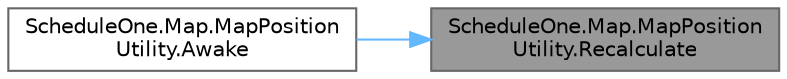 digraph "ScheduleOne.Map.MapPositionUtility.Recalculate"
{
 // LATEX_PDF_SIZE
  bgcolor="transparent";
  edge [fontname=Helvetica,fontsize=10,labelfontname=Helvetica,labelfontsize=10];
  node [fontname=Helvetica,fontsize=10,shape=box,height=0.2,width=0.4];
  rankdir="RL";
  Node1 [id="Node000001",label="ScheduleOne.Map.MapPosition\lUtility.Recalculate",height=0.2,width=0.4,color="gray40", fillcolor="grey60", style="filled", fontcolor="black",tooltip=" "];
  Node1 -> Node2 [id="edge1_Node000001_Node000002",dir="back",color="steelblue1",style="solid",tooltip=" "];
  Node2 [id="Node000002",label="ScheduleOne.Map.MapPosition\lUtility.Awake",height=0.2,width=0.4,color="grey40", fillcolor="white", style="filled",URL="$class_schedule_one_1_1_map_1_1_map_position_utility.html#ac8c15f2c163e84bf44544ac12945c893",tooltip=" "];
}
